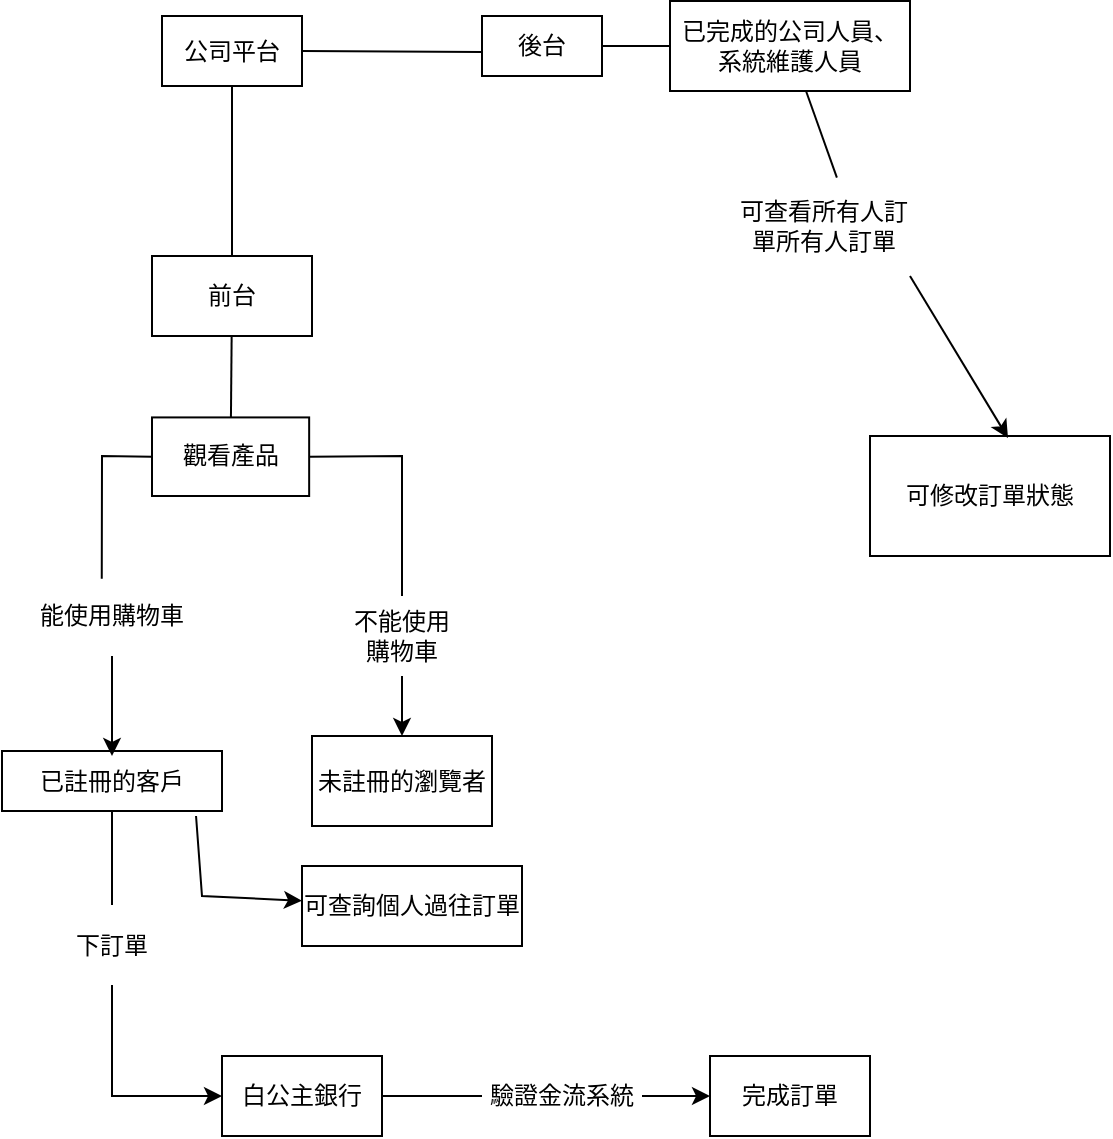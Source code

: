 <mxfile version="17.4.5" type="device"><diagram id="8nVqpMixR3Iqeh7a0wwt" name="Page-1"><mxGraphModel dx="1422" dy="738" grid="1" gridSize="10" guides="1" tooltips="1" connect="1" arrows="1" fold="1" page="1" pageScale="1" pageWidth="827" pageHeight="1169" math="0" shadow="0"><root><mxCell id="0"/><mxCell id="1" parent="0"/><mxCell id="y9bGXzX9xVzVSPSelDE7-1" value="公司平台" style="rounded=0;whiteSpace=wrap;html=1;" vertex="1" parent="1"><mxGeometry x="100" y="120" width="70" height="35" as="geometry"/></mxCell><mxCell id="y9bGXzX9xVzVSPSelDE7-2" value="" style="endArrow=none;html=1;rounded=0;entryX=0.5;entryY=1;entryDx=0;entryDy=0;" edge="1" parent="1" target="y9bGXzX9xVzVSPSelDE7-1"><mxGeometry width="50" height="50" relative="1" as="geometry"><mxPoint x="135" y="240" as="sourcePoint"/><mxPoint x="440" y="350" as="targetPoint"/></mxGeometry></mxCell><mxCell id="y9bGXzX9xVzVSPSelDE7-3" value="" style="endArrow=none;html=1;rounded=0;entryX=1;entryY=0.5;entryDx=0;entryDy=0;" edge="1" parent="1" target="y9bGXzX9xVzVSPSelDE7-1"><mxGeometry width="50" height="50" relative="1" as="geometry"><mxPoint x="260" y="138" as="sourcePoint"/><mxPoint x="440" y="350" as="targetPoint"/></mxGeometry></mxCell><mxCell id="y9bGXzX9xVzVSPSelDE7-4" value="前台" style="rounded=0;whiteSpace=wrap;html=1;" vertex="1" parent="1"><mxGeometry x="95" y="240" width="80" height="40" as="geometry"/></mxCell><mxCell id="y9bGXzX9xVzVSPSelDE7-5" value="後台" style="rounded=0;whiteSpace=wrap;html=1;" vertex="1" parent="1"><mxGeometry x="260" y="120" width="60" height="30" as="geometry"/></mxCell><mxCell id="y9bGXzX9xVzVSPSelDE7-14" value="已完成的公司人員、系統維護人員" style="rounded=0;whiteSpace=wrap;html=1;" vertex="1" parent="1"><mxGeometry x="354" y="112.5" width="120" height="45" as="geometry"/></mxCell><mxCell id="y9bGXzX9xVzVSPSelDE7-15" value="" style="edgeStyle=orthogonalEdgeStyle;rounded=0;orthogonalLoop=1;jettySize=auto;html=1;exitX=1;exitY=0.5;exitDx=0;exitDy=0;endArrow=none;" edge="1" parent="1" source="y9bGXzX9xVzVSPSelDE7-5" target="y9bGXzX9xVzVSPSelDE7-14"><mxGeometry relative="1" as="geometry"><mxPoint x="510" y="135" as="targetPoint"/><mxPoint x="320" y="135" as="sourcePoint"/></mxGeometry></mxCell><mxCell id="y9bGXzX9xVzVSPSelDE7-23" value="" style="endArrow=none;html=1;rounded=0;" edge="1" parent="1" source="y9bGXzX9xVzVSPSelDE7-4" target="y9bGXzX9xVzVSPSelDE7-24"><mxGeometry width="50" height="50" relative="1" as="geometry"><mxPoint x="135" y="330" as="sourcePoint"/><mxPoint x="135" y="350.711" as="targetPoint"/></mxGeometry></mxCell><mxCell id="y9bGXzX9xVzVSPSelDE7-24" value="觀看產品" style="rounded=0;whiteSpace=wrap;html=1;fillColor=default;" vertex="1" parent="1"><mxGeometry x="95" y="320.71" width="78.58" height="39.29" as="geometry"/></mxCell><mxCell id="y9bGXzX9xVzVSPSelDE7-26" value="" style="endArrow=none;html=1;rounded=0;entryX=1;entryY=0.5;entryDx=0;entryDy=0;startArrow=none;exitX=0.5;exitY=1;exitDx=0;exitDy=0;" edge="1" parent="1" source="y9bGXzX9xVzVSPSelDE7-33" target="y9bGXzX9xVzVSPSelDE7-24"><mxGeometry width="50" height="50" relative="1" as="geometry"><mxPoint x="220" y="340" as="sourcePoint"/><mxPoint x="180" y="360" as="targetPoint"/><Array as="points"><mxPoint x="220" y="340"/></Array></mxGeometry></mxCell><mxCell id="y9bGXzX9xVzVSPSelDE7-27" value="已註冊的客戶" style="rounded=0;whiteSpace=wrap;html=1;fillColor=default;strokeColor=default;" vertex="1" parent="1"><mxGeometry x="20" y="487.5" width="110" height="30" as="geometry"/></mxCell><mxCell id="y9bGXzX9xVzVSPSelDE7-28" value="未註冊的瀏覽者" style="rounded=0;whiteSpace=wrap;html=1;fillColor=default;strokeColor=default;" vertex="1" parent="1"><mxGeometry x="175" y="480" width="90" height="45" as="geometry"/></mxCell><mxCell id="y9bGXzX9xVzVSPSelDE7-33" value="不能使用購物車" style="rounded=0;whiteSpace=wrap;html=1;fillColor=default;direction=west;strokeColor=none;" vertex="1" parent="1"><mxGeometry x="190" y="410" width="60" height="40" as="geometry"/></mxCell><mxCell id="y9bGXzX9xVzVSPSelDE7-37" value="" style="endArrow=classic;html=1;rounded=0;" edge="1" parent="1" source="y9bGXzX9xVzVSPSelDE7-33" target="y9bGXzX9xVzVSPSelDE7-28"><mxGeometry width="50" height="50" relative="1" as="geometry"><mxPoint x="220" y="460" as="sourcePoint"/><mxPoint x="220" y="480.711" as="targetPoint"/></mxGeometry></mxCell><mxCell id="y9bGXzX9xVzVSPSelDE7-39" value="能使用購物車" style="rounded=0;whiteSpace=wrap;html=1;fillColor=default;strokeColor=none;" vertex="1" parent="1"><mxGeometry x="35" y="400" width="80" height="40" as="geometry"/></mxCell><mxCell id="y9bGXzX9xVzVSPSelDE7-40" value="" style="endArrow=none;html=1;rounded=0;exitX=0;exitY=0.5;exitDx=0;exitDy=0;entryX=0.436;entryY=0.033;entryDx=0;entryDy=0;entryPerimeter=0;" edge="1" parent="1" source="y9bGXzX9xVzVSPSelDE7-24" target="y9bGXzX9xVzVSPSelDE7-39"><mxGeometry width="50" height="50" relative="1" as="geometry"><mxPoint x="95" y="340.355" as="sourcePoint"/><mxPoint x="67.96" y="488.49" as="targetPoint"/><Array as="points"><mxPoint x="70" y="340"/></Array></mxGeometry></mxCell><mxCell id="y9bGXzX9xVzVSPSelDE7-41" value="" style="endArrow=classic;html=1;rounded=0;" edge="1" parent="1" source="y9bGXzX9xVzVSPSelDE7-39"><mxGeometry width="50" height="50" relative="1" as="geometry"><mxPoint x="75" y="490" as="sourcePoint"/><mxPoint x="75" y="490" as="targetPoint"/></mxGeometry></mxCell><mxCell id="y9bGXzX9xVzVSPSelDE7-43" value="" style="endArrow=classic;html=1;rounded=0;startArrow=none;" edge="1" parent="1" source="y9bGXzX9xVzVSPSelDE7-44" target="y9bGXzX9xVzVSPSelDE7-46"><mxGeometry width="50" height="50" relative="1" as="geometry"><mxPoint x="75" y="567.5" as="sourcePoint"/><mxPoint x="180" y="660" as="targetPoint"/><Array as="points"><mxPoint x="75" y="640"/><mxPoint x="75" y="660"/></Array></mxGeometry></mxCell><mxCell id="y9bGXzX9xVzVSPSelDE7-44" value="下訂單" style="rounded=0;whiteSpace=wrap;html=1;fillColor=default;strokeColor=none;" vertex="1" parent="1"><mxGeometry x="35" y="564.5" width="80" height="40" as="geometry"/></mxCell><mxCell id="y9bGXzX9xVzVSPSelDE7-45" value="" style="endArrow=none;html=1;rounded=0;" edge="1" parent="1" source="y9bGXzX9xVzVSPSelDE7-27" target="y9bGXzX9xVzVSPSelDE7-44"><mxGeometry width="50" height="50" relative="1" as="geometry"><mxPoint x="75" y="517.5" as="sourcePoint"/><mxPoint x="75" y="670" as="targetPoint"/></mxGeometry></mxCell><mxCell id="y9bGXzX9xVzVSPSelDE7-46" value="白公主銀行" style="rounded=0;whiteSpace=wrap;html=1;fillColor=default;" vertex="1" parent="1"><mxGeometry x="130" y="640" width="80" height="40" as="geometry"/></mxCell><mxCell id="y9bGXzX9xVzVSPSelDE7-47" value="" style="endArrow=classic;html=1;rounded=0;startArrow=none;" edge="1" parent="1" source="y9bGXzX9xVzVSPSelDE7-48" target="y9bGXzX9xVzVSPSelDE7-50"><mxGeometry width="50" height="50" relative="1" as="geometry"><mxPoint x="210" y="710" as="sourcePoint"/><mxPoint x="370" y="660" as="targetPoint"/></mxGeometry></mxCell><mxCell id="y9bGXzX9xVzVSPSelDE7-48" value="驗證金流系統" style="rounded=0;whiteSpace=wrap;html=1;strokeColor=none;fillColor=default;" vertex="1" parent="1"><mxGeometry x="260" y="640" width="80" height="40" as="geometry"/></mxCell><mxCell id="y9bGXzX9xVzVSPSelDE7-49" value="" style="endArrow=none;html=1;rounded=0;" edge="1" parent="1" source="y9bGXzX9xVzVSPSelDE7-46" target="y9bGXzX9xVzVSPSelDE7-48"><mxGeometry width="50" height="50" relative="1" as="geometry"><mxPoint x="210" y="660" as="sourcePoint"/><mxPoint x="370" y="660" as="targetPoint"/></mxGeometry></mxCell><mxCell id="y9bGXzX9xVzVSPSelDE7-50" value="完成訂單" style="rounded=0;whiteSpace=wrap;html=1;strokeColor=default;fillColor=default;" vertex="1" parent="1"><mxGeometry x="374" y="640" width="80" height="40" as="geometry"/></mxCell><mxCell id="y9bGXzX9xVzVSPSelDE7-51" value="" style="endArrow=classic;html=1;rounded=0;exitX=0.882;exitY=1.083;exitDx=0;exitDy=0;exitPerimeter=0;" edge="1" parent="1" source="y9bGXzX9xVzVSPSelDE7-27" target="y9bGXzX9xVzVSPSelDE7-52"><mxGeometry width="50" height="50" relative="1" as="geometry"><mxPoint x="240" y="610" as="sourcePoint"/><mxPoint x="160" y="570" as="targetPoint"/><Array as="points"><mxPoint x="120" y="560"/></Array></mxGeometry></mxCell><mxCell id="y9bGXzX9xVzVSPSelDE7-52" value="可查詢個人過往訂單" style="rounded=0;whiteSpace=wrap;html=1;strokeColor=default;fillColor=default;" vertex="1" parent="1"><mxGeometry x="170" y="545" width="110" height="40" as="geometry"/></mxCell><mxCell id="y9bGXzX9xVzVSPSelDE7-54" value="可修改訂單狀態" style="rounded=0;whiteSpace=wrap;html=1;strokeColor=default;fillColor=default;" vertex="1" parent="1"><mxGeometry x="454" y="330" width="120" height="60" as="geometry"/></mxCell><mxCell id="y9bGXzX9xVzVSPSelDE7-55" value="" style="endArrow=classic;html=1;rounded=0;entryX=0.575;entryY=0.017;entryDx=0;entryDy=0;entryPerimeter=0;startArrow=none;exitX=1;exitY=1;exitDx=0;exitDy=0;" edge="1" parent="1" source="y9bGXzX9xVzVSPSelDE7-56" target="y9bGXzX9xVzVSPSelDE7-54"><mxGeometry width="50" height="50" relative="1" as="geometry"><mxPoint x="414" y="207.5" as="sourcePoint"/><mxPoint x="414" y="228.211" as="targetPoint"/></mxGeometry></mxCell><mxCell id="y9bGXzX9xVzVSPSelDE7-56" value="可查看所有人訂單所有人訂單" style="rounded=0;whiteSpace=wrap;html=1;strokeColor=none;fillColor=default;" vertex="1" parent="1"><mxGeometry x="388" y="200" width="86" height="50" as="geometry"/></mxCell><mxCell id="y9bGXzX9xVzVSPSelDE7-57" value="" style="endArrow=none;html=1;rounded=0;entryX=0.575;entryY=0.017;entryDx=0;entryDy=0;entryPerimeter=0;" edge="1" parent="1" source="y9bGXzX9xVzVSPSelDE7-14" target="y9bGXzX9xVzVSPSelDE7-56"><mxGeometry width="50" height="50" relative="1" as="geometry"><mxPoint x="433.308" y="157.5" as="sourcePoint"/><mxPoint x="523" y="262.02" as="targetPoint"/></mxGeometry></mxCell></root></mxGraphModel></diagram></mxfile>